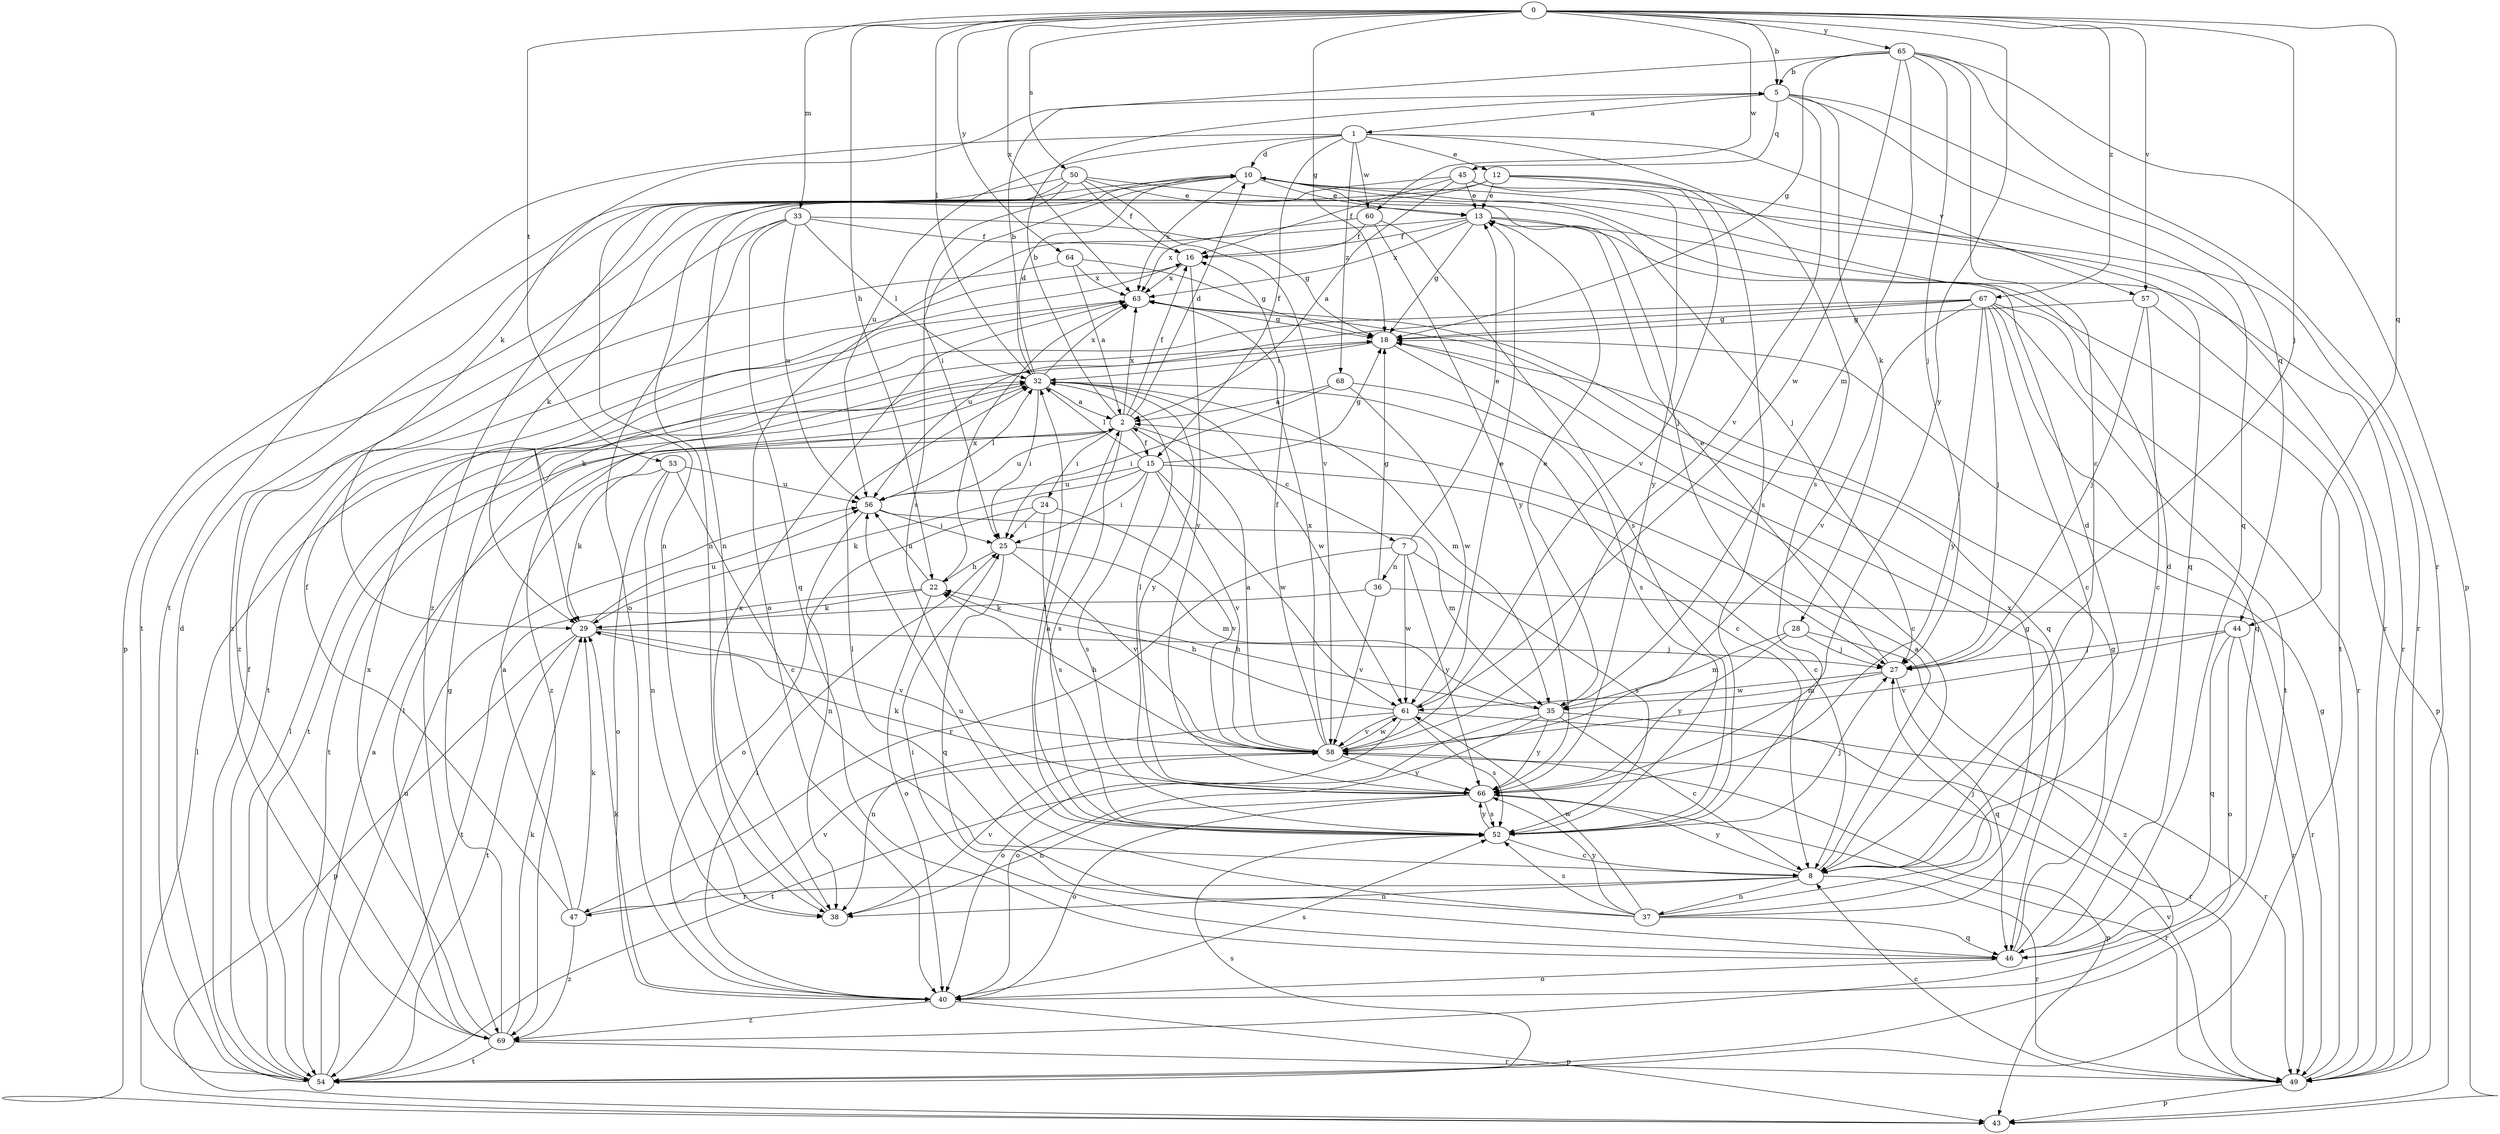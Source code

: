 strict digraph  {
0;
1;
2;
5;
7;
8;
10;
12;
13;
15;
16;
18;
22;
24;
25;
27;
28;
29;
32;
33;
35;
36;
37;
38;
40;
43;
44;
45;
46;
47;
49;
50;
52;
53;
54;
56;
57;
58;
60;
61;
63;
64;
65;
66;
67;
68;
69;
0 -> 5  [label=b];
0 -> 18  [label=g];
0 -> 22  [label=h];
0 -> 27  [label=j];
0 -> 32  [label=l];
0 -> 33  [label=m];
0 -> 44  [label=q];
0 -> 50  [label=s];
0 -> 53  [label=t];
0 -> 57  [label=v];
0 -> 60  [label=w];
0 -> 63  [label=x];
0 -> 64  [label=y];
0 -> 65  [label=y];
0 -> 66  [label=y];
0 -> 67  [label=z];
1 -> 10  [label=d];
1 -> 12  [label=e];
1 -> 15  [label=f];
1 -> 52  [label=s];
1 -> 54  [label=t];
1 -> 56  [label=u];
1 -> 57  [label=v];
1 -> 60  [label=w];
1 -> 68  [label=z];
2 -> 5  [label=b];
2 -> 7  [label=c];
2 -> 10  [label=d];
2 -> 15  [label=f];
2 -> 16  [label=f];
2 -> 24  [label=i];
2 -> 52  [label=s];
2 -> 54  [label=t];
2 -> 56  [label=u];
2 -> 63  [label=x];
5 -> 1  [label=a];
5 -> 28  [label=k];
5 -> 44  [label=q];
5 -> 45  [label=q];
5 -> 46  [label=q];
5 -> 58  [label=v];
7 -> 13  [label=e];
7 -> 36  [label=n];
7 -> 47  [label=r];
7 -> 52  [label=s];
7 -> 61  [label=w];
7 -> 66  [label=y];
8 -> 2  [label=a];
8 -> 10  [label=d];
8 -> 37  [label=n];
8 -> 38  [label=n];
8 -> 47  [label=r];
8 -> 49  [label=r];
8 -> 66  [label=y];
10 -> 13  [label=e];
10 -> 25  [label=i];
10 -> 27  [label=j];
10 -> 38  [label=n];
10 -> 49  [label=r];
10 -> 63  [label=x];
10 -> 69  [label=z];
12 -> 13  [label=e];
12 -> 29  [label=k];
12 -> 38  [label=n];
12 -> 46  [label=q];
12 -> 52  [label=s];
12 -> 58  [label=v];
13 -> 16  [label=f];
13 -> 18  [label=g];
13 -> 40  [label=o];
13 -> 49  [label=r];
13 -> 54  [label=t];
13 -> 63  [label=x];
15 -> 8  [label=c];
15 -> 18  [label=g];
15 -> 25  [label=i];
15 -> 29  [label=k];
15 -> 32  [label=l];
15 -> 52  [label=s];
15 -> 56  [label=u];
15 -> 58  [label=v];
15 -> 61  [label=w];
16 -> 63  [label=x];
16 -> 66  [label=y];
18 -> 32  [label=l];
18 -> 52  [label=s];
18 -> 69  [label=z];
22 -> 29  [label=k];
22 -> 40  [label=o];
22 -> 54  [label=t];
22 -> 56  [label=u];
22 -> 63  [label=x];
24 -> 25  [label=i];
24 -> 40  [label=o];
24 -> 52  [label=s];
24 -> 58  [label=v];
25 -> 22  [label=h];
25 -> 35  [label=m];
25 -> 46  [label=q];
25 -> 58  [label=v];
27 -> 13  [label=e];
27 -> 35  [label=m];
27 -> 46  [label=q];
27 -> 61  [label=w];
28 -> 27  [label=j];
28 -> 35  [label=m];
28 -> 66  [label=y];
28 -> 69  [label=z];
29 -> 27  [label=j];
29 -> 43  [label=p];
29 -> 54  [label=t];
29 -> 56  [label=u];
29 -> 58  [label=v];
32 -> 2  [label=a];
32 -> 5  [label=b];
32 -> 8  [label=c];
32 -> 10  [label=d];
32 -> 25  [label=i];
32 -> 35  [label=m];
32 -> 54  [label=t];
32 -> 61  [label=w];
32 -> 63  [label=x];
32 -> 66  [label=y];
33 -> 16  [label=f];
33 -> 18  [label=g];
33 -> 32  [label=l];
33 -> 40  [label=o];
33 -> 46  [label=q];
33 -> 56  [label=u];
33 -> 69  [label=z];
35 -> 8  [label=c];
35 -> 13  [label=e];
35 -> 22  [label=h];
35 -> 40  [label=o];
35 -> 49  [label=r];
35 -> 54  [label=t];
35 -> 66  [label=y];
36 -> 18  [label=g];
36 -> 29  [label=k];
36 -> 49  [label=r];
36 -> 58  [label=v];
37 -> 18  [label=g];
37 -> 27  [label=j];
37 -> 32  [label=l];
37 -> 46  [label=q];
37 -> 52  [label=s];
37 -> 56  [label=u];
37 -> 61  [label=w];
37 -> 63  [label=x];
37 -> 66  [label=y];
38 -> 58  [label=v];
38 -> 63  [label=x];
40 -> 25  [label=i];
40 -> 29  [label=k];
40 -> 43  [label=p];
40 -> 52  [label=s];
40 -> 69  [label=z];
43 -> 32  [label=l];
44 -> 27  [label=j];
44 -> 40  [label=o];
44 -> 46  [label=q];
44 -> 49  [label=r];
44 -> 58  [label=v];
45 -> 2  [label=a];
45 -> 13  [label=e];
45 -> 16  [label=f];
45 -> 49  [label=r];
45 -> 54  [label=t];
45 -> 66  [label=y];
46 -> 10  [label=d];
46 -> 18  [label=g];
46 -> 25  [label=i];
46 -> 40  [label=o];
47 -> 2  [label=a];
47 -> 16  [label=f];
47 -> 29  [label=k];
47 -> 58  [label=v];
47 -> 69  [label=z];
49 -> 8  [label=c];
49 -> 18  [label=g];
49 -> 43  [label=p];
49 -> 58  [label=v];
50 -> 13  [label=e];
50 -> 16  [label=f];
50 -> 27  [label=j];
50 -> 38  [label=n];
50 -> 43  [label=p];
50 -> 52  [label=s];
50 -> 58  [label=v];
52 -> 2  [label=a];
52 -> 8  [label=c];
52 -> 27  [label=j];
52 -> 32  [label=l];
52 -> 66  [label=y];
53 -> 8  [label=c];
53 -> 29  [label=k];
53 -> 38  [label=n];
53 -> 40  [label=o];
53 -> 56  [label=u];
54 -> 2  [label=a];
54 -> 10  [label=d];
54 -> 16  [label=f];
54 -> 32  [label=l];
54 -> 52  [label=s];
54 -> 56  [label=u];
56 -> 25  [label=i];
56 -> 32  [label=l];
56 -> 35  [label=m];
56 -> 38  [label=n];
57 -> 8  [label=c];
57 -> 18  [label=g];
57 -> 27  [label=j];
57 -> 43  [label=p];
58 -> 2  [label=a];
58 -> 16  [label=f];
58 -> 22  [label=h];
58 -> 43  [label=p];
58 -> 61  [label=w];
58 -> 63  [label=x];
58 -> 66  [label=y];
60 -> 16  [label=f];
60 -> 52  [label=s];
60 -> 63  [label=x];
60 -> 66  [label=y];
61 -> 13  [label=e];
61 -> 22  [label=h];
61 -> 38  [label=n];
61 -> 40  [label=o];
61 -> 49  [label=r];
61 -> 52  [label=s];
61 -> 58  [label=v];
63 -> 18  [label=g];
63 -> 46  [label=q];
63 -> 54  [label=t];
64 -> 2  [label=a];
64 -> 18  [label=g];
64 -> 63  [label=x];
64 -> 69  [label=z];
65 -> 5  [label=b];
65 -> 8  [label=c];
65 -> 18  [label=g];
65 -> 27  [label=j];
65 -> 29  [label=k];
65 -> 35  [label=m];
65 -> 43  [label=p];
65 -> 49  [label=r];
65 -> 61  [label=w];
66 -> 29  [label=k];
66 -> 32  [label=l];
66 -> 38  [label=n];
66 -> 40  [label=o];
66 -> 49  [label=r];
66 -> 52  [label=s];
67 -> 8  [label=c];
67 -> 18  [label=g];
67 -> 27  [label=j];
67 -> 29  [label=k];
67 -> 46  [label=q];
67 -> 49  [label=r];
67 -> 54  [label=t];
67 -> 56  [label=u];
67 -> 58  [label=v];
67 -> 66  [label=y];
68 -> 2  [label=a];
68 -> 8  [label=c];
68 -> 25  [label=i];
68 -> 61  [label=w];
69 -> 18  [label=g];
69 -> 29  [label=k];
69 -> 32  [label=l];
69 -> 49  [label=r];
69 -> 54  [label=t];
69 -> 63  [label=x];
}
